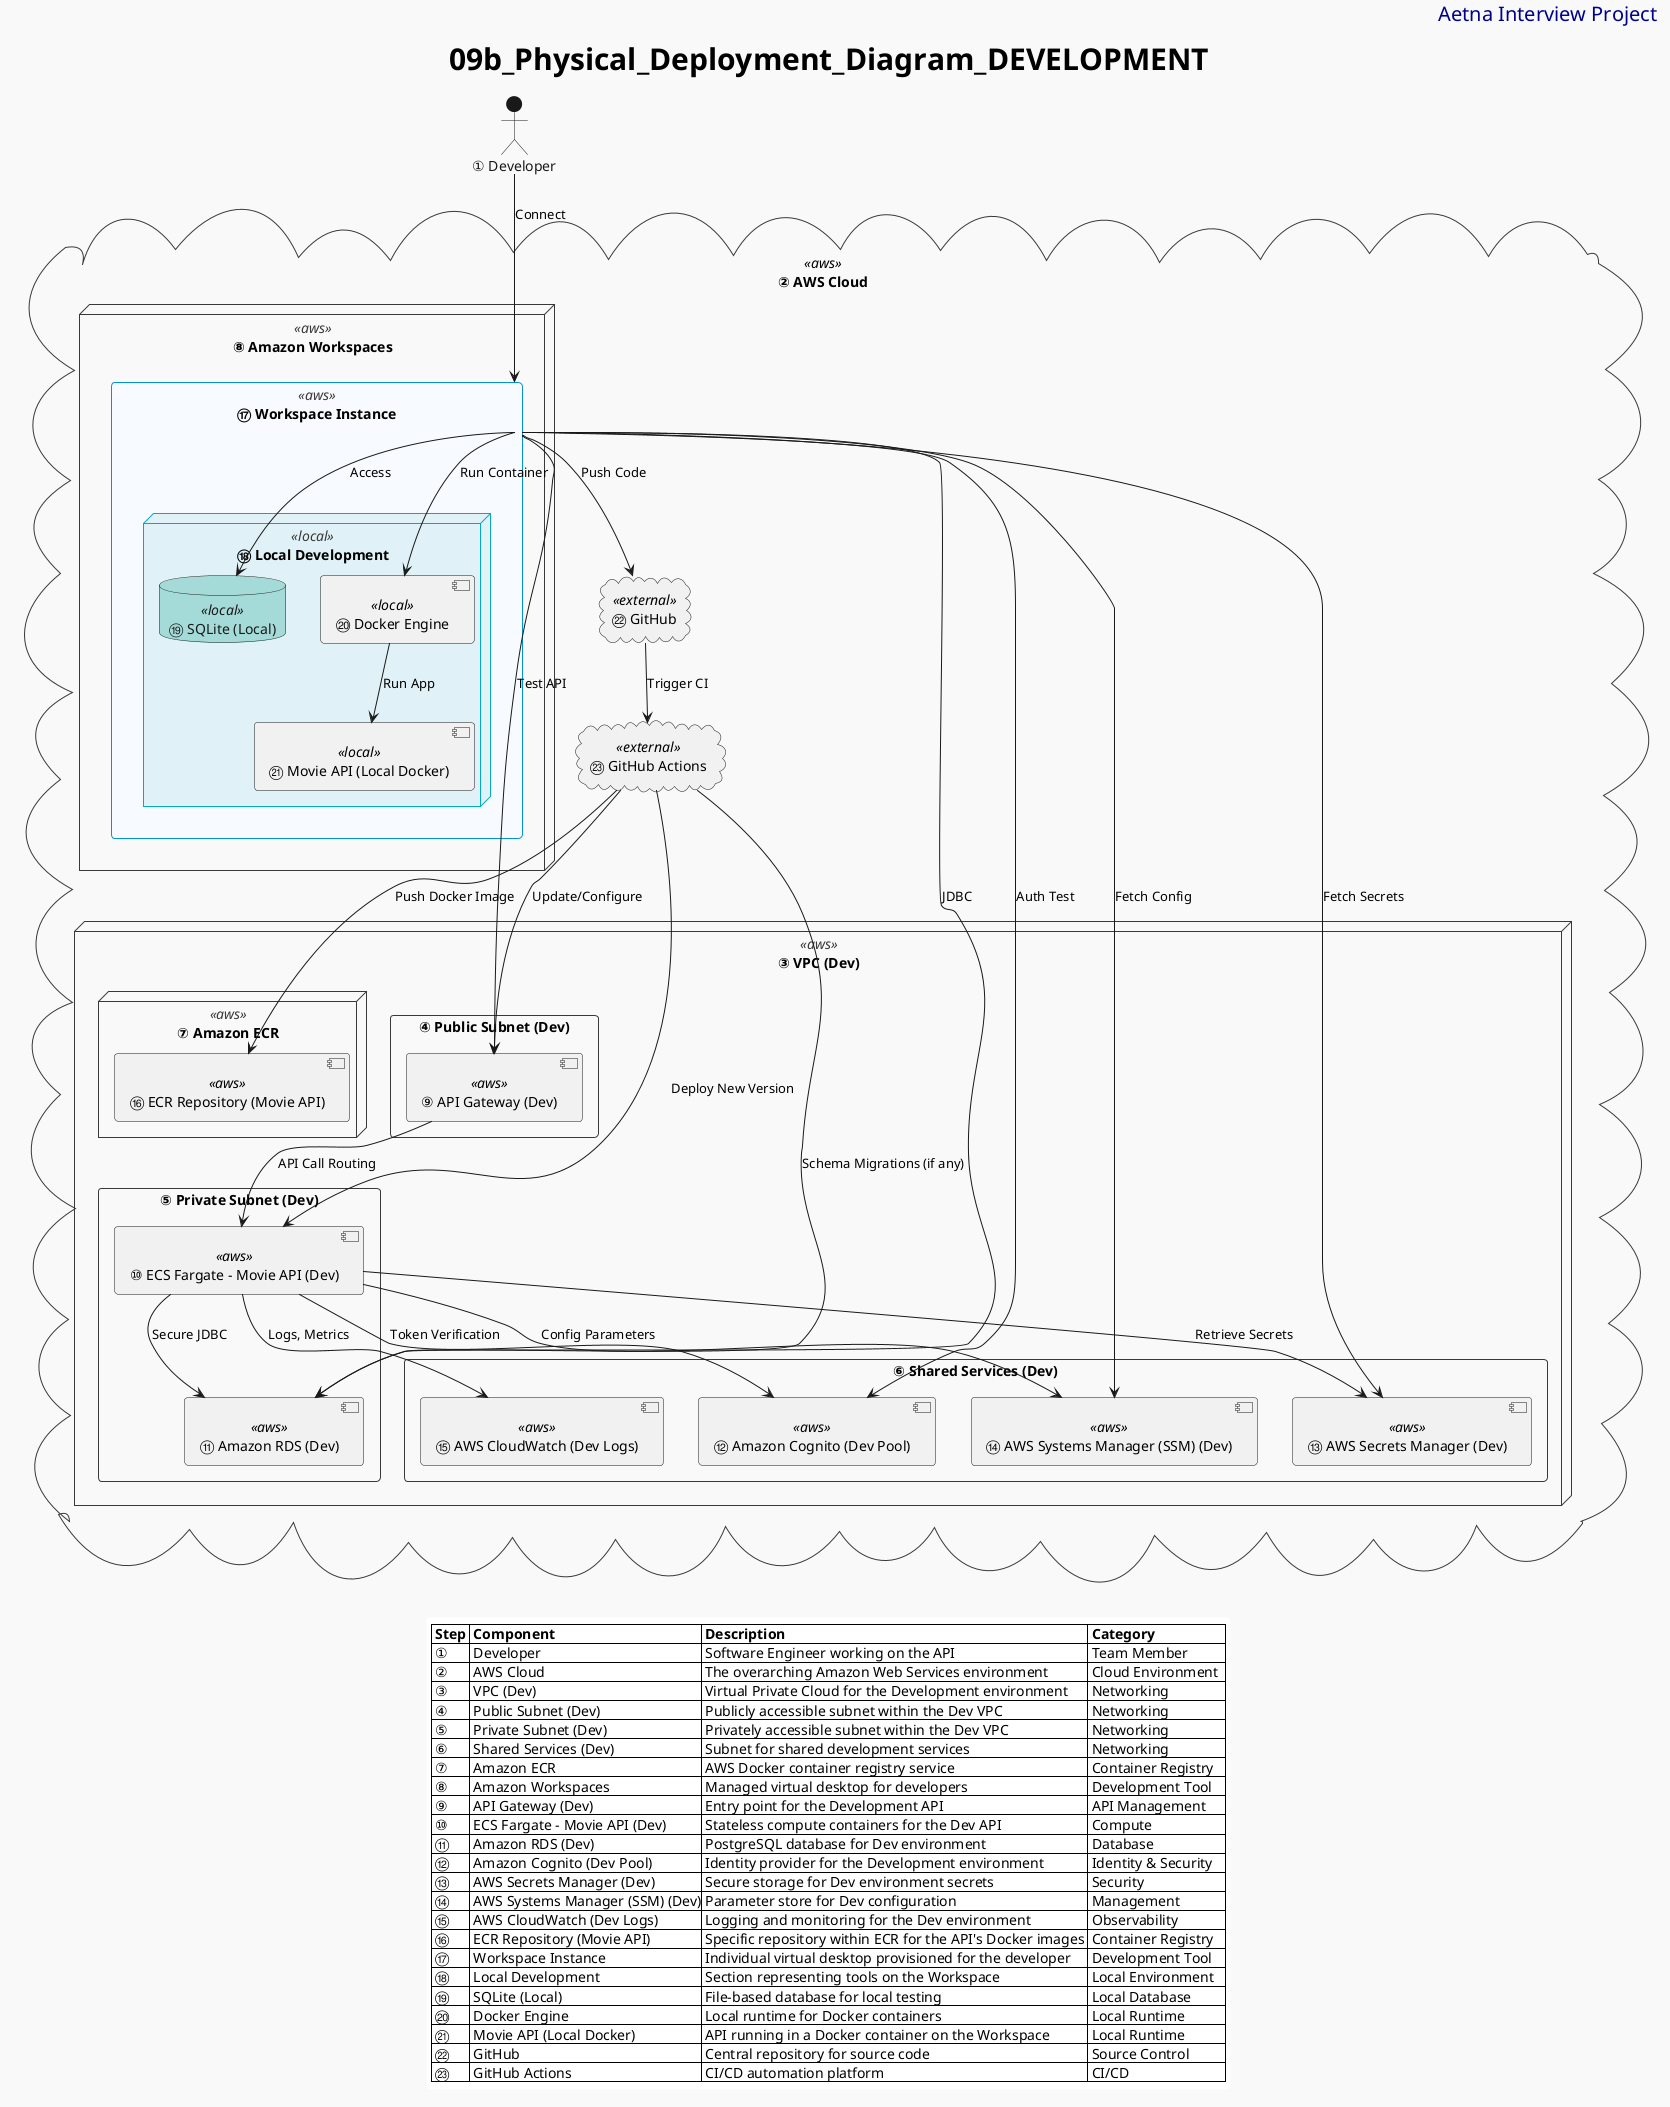 @startuml 09b_Physical_Deployment_Diagram_DEVELOPMENT
!theme mars

skinparam HeaderFontSize 20
skinparam HeaderFontColor #00008B
header Aetna Interview Project

skinparam titleFontSize 30
title 09b_Physical_Deployment_Diagram_DEVELOPMENT

' Make the legend/table lighter
skinparam LegendBackgroundColor #F2F2F2  ' light gray
skinparam LegendBorderColor #CCCCCC    ' subtle border

skinparam cloudFontColor #000000
skinparam rectangle {
  BackgroundColor<<aws>> #f7faff
  BorderColor<<aws>> #0096d6
}
skinparam node {
  BackgroundColor<<local>> #e0f2f7
  BorderColor<<local>> #00acc1
}

actor "① Developer" as Developer

cloud "② AWS Cloud" <<aws>> {
  node "③ VPC (Dev)" <<aws>> {
    rectangle "④ Public Subnet (Dev)" as PublicSubnetDev {
      [⑨ API Gateway (Dev)] <<aws>>
    }
    rectangle "⑤ Private Subnet (Dev)" as PrivateSubnetDev {
      [⑩ ECS Fargate - Movie API (Dev)] <<aws>>
      [⑪ Amazon RDS (Dev)] <<aws>>
    }
    rectangle "⑥ Shared Services (Dev)" as SharedServicesDev {
      [⑫ Amazon Cognito (Dev Pool)] <<aws>>
      [⑬ AWS Secrets Manager (Dev)] <<aws>>
      [⑭ AWS Systems Manager (SSM) (Dev)] <<aws>>
      [⑮ AWS CloudWatch (Dev Logs)] <<aws>>
    }
    node "⑦ Amazon ECR" <<aws>> {
      [⑯ ECR Repository (Movie API)] <<aws>>
    }
  }
  node "⑧ Amazon Workspaces" <<aws>> {
    rectangle "⑰ Workspace Instance" <<aws>> {
      node "⑱ Local Development" <<local>> {
        database "⑲ SQLite (Local)" <<local>>
        [⑳ Docker Engine] <<local>>
        component "㉑ Movie API (Local Docker)" <<local>>
      }
    }
  }
  cloud "㉒ GitHub" <<external>>
  cloud "㉓ GitHub Actions" <<external>>
}

' Developer Interaction
Developer --> [⑰ Workspace Instance] : Connect

' Workspace Local Development
[⑰ Workspace Instance] --> [⑲ SQLite (Local)] : Access
[⑰ Workspace Instance] --> [⑳ Docker Engine] : Run Container
[⑳ Docker Engine] --> [㉑ Movie API (Local Docker)] : Run App

' Workspace Interaction with AWS (Simulated Local Dev against Cloud)
[⑰ Workspace Instance] --> [⑪ Amazon RDS (Dev)] : JDBC
[⑰ Workspace Instance] --> [⑫ Amazon Cognito (Dev Pool)] : Auth Test
[⑰ Workspace Instance] --> [⑬ AWS Secrets Manager (Dev)] : Fetch Secrets
[⑰ Workspace Instance] --> [⑭ AWS Systems Manager (SSM) (Dev)] : Fetch Config
[⑰ Workspace Instance] --> [⑨ API Gateway (Dev)] : Test API

' CI/CD Flow (Simulated from Workspace for Clarity)
[⑰ Workspace Instance] --> [㉒ GitHub] : Push Code
[㉒ GitHub] --> [㉓ GitHub Actions] : Trigger CI
[㉓ GitHub Actions] --> [⑯ ECR Repository (Movie API)] : Push Docker Image
[㉓ GitHub Actions] --> [⑨ API Gateway (Dev)] : Update/Configure
[㉓ GitHub Actions] --> [⑩ ECS Fargate - Movie API (Dev)] : Deploy New Version
[㉓ GitHub Actions] --> [⑪ Amazon RDS (Dev)] : Schema Migrations (if any)

' API Gateway Interaction
[⑨ API Gateway (Dev)] --> [⑩ ECS Fargate - Movie API (Dev)] : API Call Routing

' ECS Fargate Interaction
[⑩ ECS Fargate - Movie API (Dev)] --> [⑪ Amazon RDS (Dev)] : Secure JDBC
[⑩ ECS Fargate - Movie API (Dev)] --> [⑫ Amazon Cognito (Dev Pool)] : Token Verification
[⑩ ECS Fargate - Movie API (Dev)] --> [⑬ AWS Secrets Manager (Dev)] : Retrieve Secrets
[⑩ ECS Fargate - Movie API (Dev)] --> [⑭ AWS Systems Manager (SSM) (Dev)] : Config Parameters
[⑩ ECS Fargate - Movie API (Dev)] --> [⑮ AWS CloudWatch (Dev Logs)] : Logs, Metrics

legend bottom
|= Step |= Component |= Description |= Category |
| ①  | Developer                     | Software Engineer working on the API | Team Member        |
| ②  | AWS Cloud                     | The overarching Amazon Web Services environment | Cloud Environment  |
| ③  | VPC (Dev)                     | Virtual Private Cloud for the Development environment | Networking         |
| ④  | Public Subnet (Dev)           | Publicly accessible subnet within the Dev VPC | Networking         |
| ⑤  | Private Subnet (Dev)          | Privately accessible subnet within the Dev VPC | Networking         |
| ⑥  | Shared Services (Dev)         | Subnet for shared development services | Networking         |
| ⑦  | Amazon ECR                    | AWS Docker container registry service | Container Registry |
| ⑧  | Amazon Workspaces             | Managed virtual desktop for developers | Development Tool   |
| ⑨  | API Gateway (Dev)             | Entry point for the Development API | API Management     |
| ⑩  | ECS Fargate - Movie API (Dev) | Stateless compute containers for the Dev API | Compute            |
| ⑪  | Amazon RDS (Dev)              | PostgreSQL database for Dev environment | Database           |
| ⑫  | Amazon Cognito (Dev Pool)     | Identity provider for the Development environment | Identity & Security |
| ⑬  | AWS Secrets Manager (Dev)     | Secure storage for Dev environment secrets | Security           |
| ⑭  | AWS Systems Manager (SSM) (Dev)| Parameter store for Dev configuration | Management         |
| ⑮  | AWS CloudWatch (Dev Logs)     | Logging and monitoring for the Dev environment | Observability      |
| ⑯  | ECR Repository (Movie API)    | Specific repository within ECR for the API's Docker images | Container Registry |
| ⑰  | Workspace Instance            | Individual virtual desktop provisioned for the developer | Development Tool   |
| ⑱  | Local Development             | Section representing tools on the Workspace | Local Environment  |
| ⑲  | SQLite (Local)                | File-based database for local testing | Local Database     |
| ⑳  | Docker Engine                 | Local runtime for Docker containers | Local Runtime      |
| ㉑  | Movie API (Local Docker)      | API running in a Docker container on the Workspace | Local Runtime      |
| ㉒  | GitHub                        | Central repository for source code | Source Control     |
| ㉓  | GitHub Actions                | CI/CD automation platform | CI/CD            |
endlegend

@enduml
